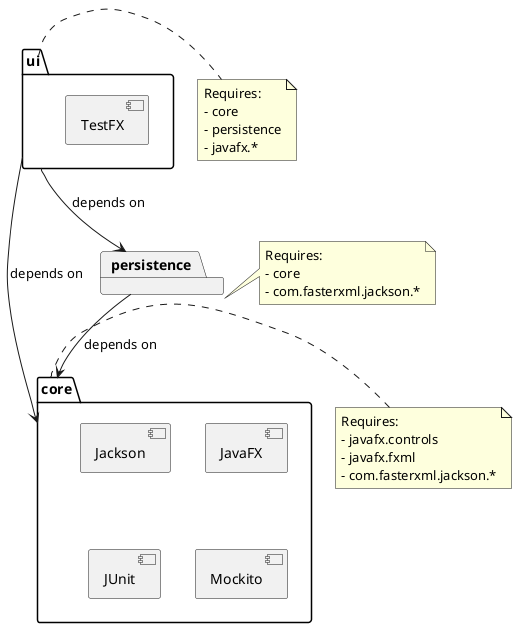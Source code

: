 @startuml KollApp Package Diagram

package "core" {
    [Jackson]
    [JavaFX]
    [JUnit]
    [Mockito]
}

package "persistence" {
    [Jackson]
    [JavaFX]
    [JUnit]
    [Mockito]
}

package "ui" {
    [JavaFX]
    [JUnit]
    [TestFX]
    [Mockito]
}

ui --> core : depends on
ui --> persistence : depends on
persistence --> core : depends on

note right of core
    Requires:
    - javafx.controls
    - javafx.fxml
    - com.fasterxml.jackson.*
end note

note right of persistence
    Requires:
    - core
    - com.fasterxml.jackson.*
end note

note right of ui
    Requires:
    - core
    - persistence
    - javafx.*
end note

@enduml